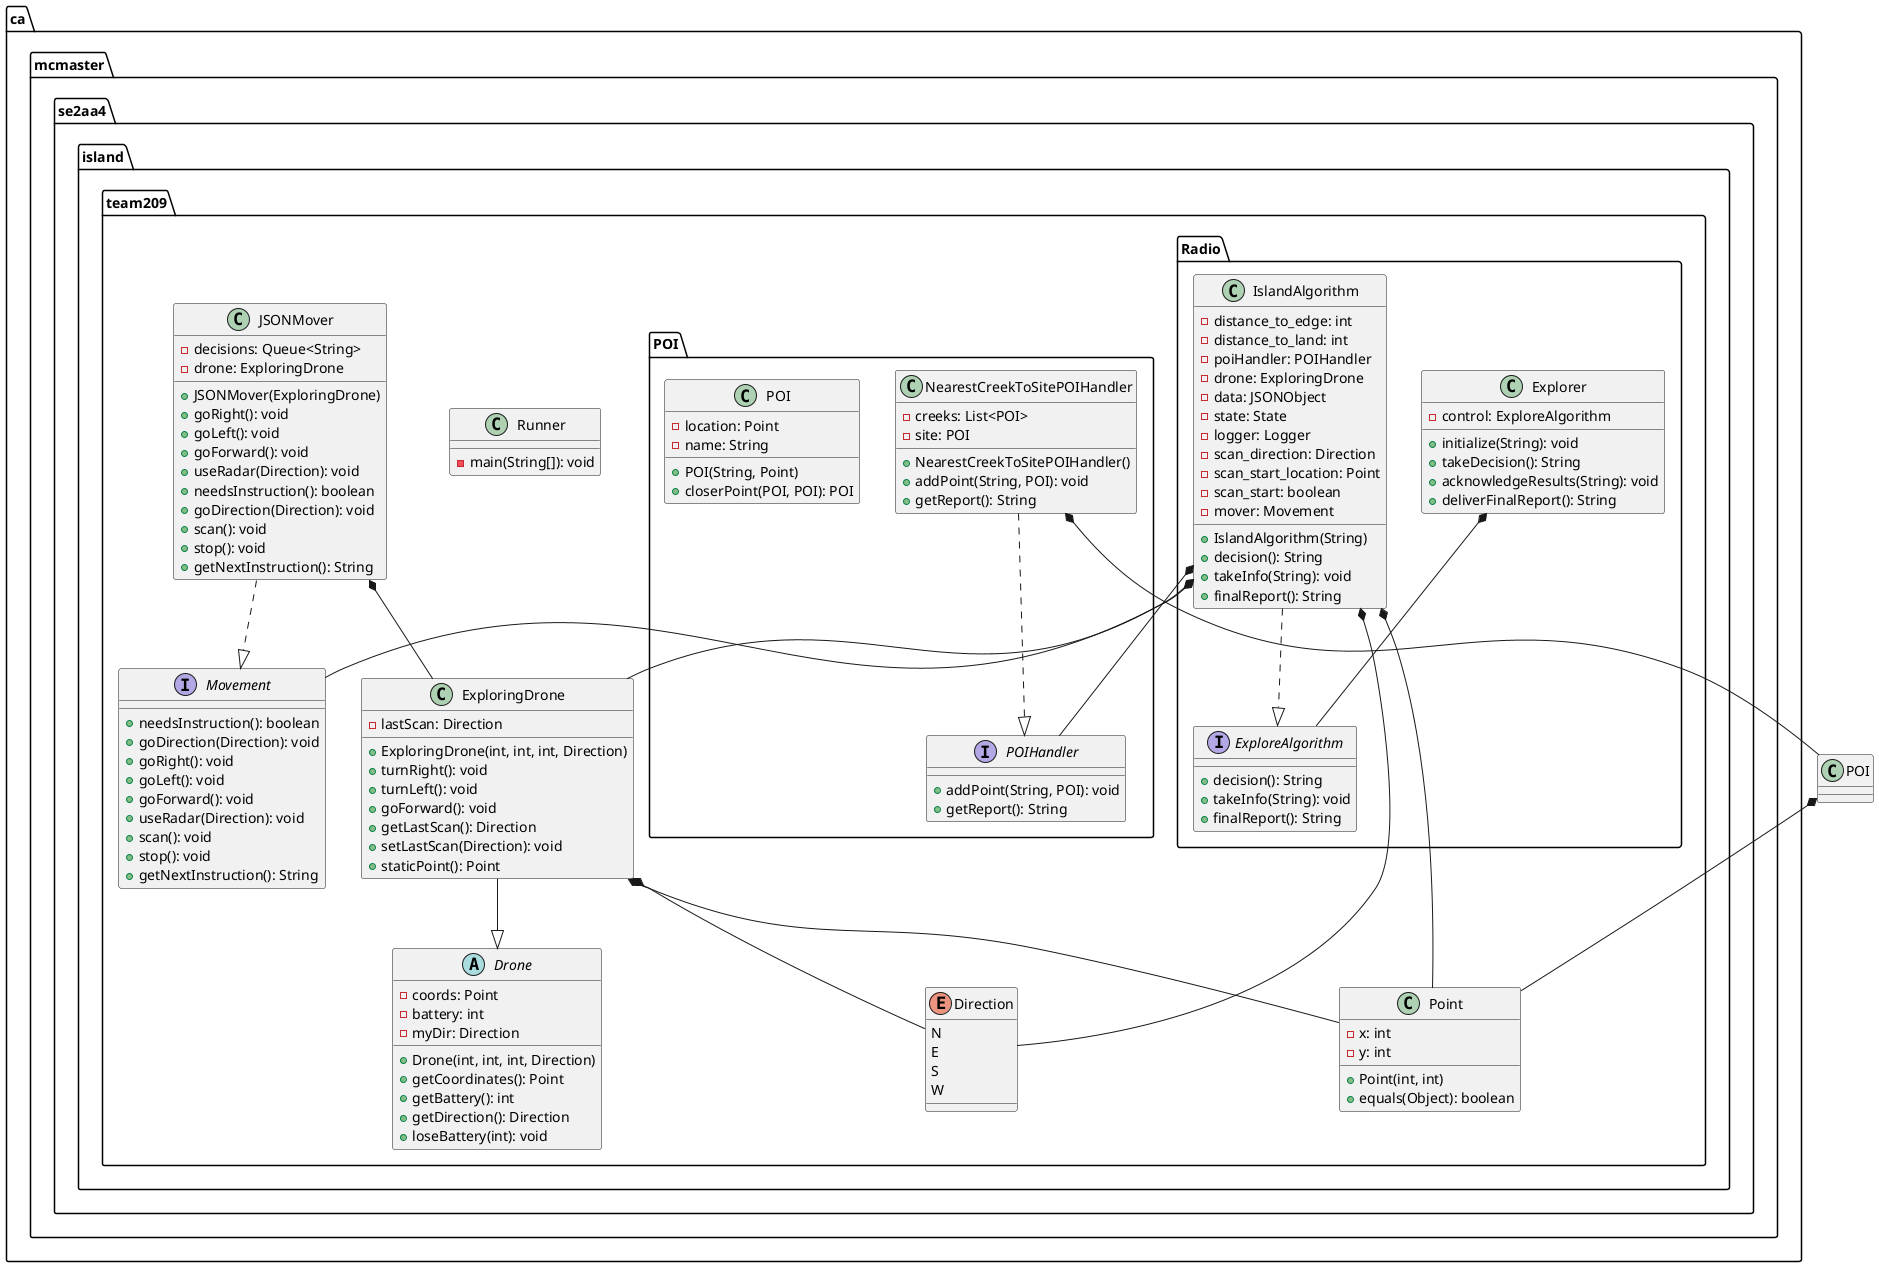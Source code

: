 @startuml Algorithm

package "ca.mcmaster.se2aa4.island.team209" {
    class Runner {
        - main(String[]): void
    }
    class Point {
        - x: int
        - y: int
        + Point(int, int)
        + equals(Object): boolean
    }
    interface Movement {
        + needsInstruction(): boolean
        + goDirection(Direction): void
        + goRight(): void
        + goLeft(): void
        + goForward(): void
        + useRadar(Direction): void
        + scan(): void
        + stop(): void
        + getNextInstruction(): String
    }
    class JSONMover {
        - decisions: Queue<String>
        - drone: ExploringDrone
        + JSONMover(ExploringDrone)
        + goRight(): void
        + goLeft(): void
        + goForward(): void
        + useRadar(Direction): void
        + needsInstruction(): boolean
        + goDirection(Direction): void
        + scan(): void
        + stop(): void
        + getNextInstruction(): String
    }
    class ExploringDrone {
        - lastScan: Direction
        + ExploringDrone(int, int, int, Direction)
        + turnRight(): void
        + turnLeft(): void
        + goForward(): void
        + getLastScan(): Direction
        + setLastScan(Direction): void
        + staticPoint(): Point
    }
    abstract class Drone {
        - coords: Point
        - battery: int
        - myDir: Direction
        + Drone(int, int, int, Direction)
        + getCoordinates(): Point
        + getBattery(): int
        + getDirection(): Direction
        + loseBattery(int): void
    }
    enum Direction {
        N
        E
        S
        W
    }
}

package "ca.mcmaster.se2aa4.island.team209.Radio" {
    class IslandAlgorithm {
        - distance_to_edge: int
        - distance_to_land: int
        - poiHandler: POIHandler
        - drone: ExploringDrone
        - data: JSONObject
        - state: State
        - logger: Logger
        - scan_direction: Direction
        - scan_start_location: Point
        - scan_start: boolean
        - mover: Movement
        + IslandAlgorithm(String)
        + decision(): String
        + takeInfo(String): void
        + finalReport(): String
    }
    interface ExploreAlgorithm {
        + decision(): String
        + takeInfo(String): void
        + finalReport(): String
    }
    class Explorer {
        - control: ExploreAlgorithm
        + initialize(String): void
        + takeDecision(): String
        + acknowledgeResults(String): void
        + deliverFinalReport(): String
    }
}

package "ca.mcmaster.se2aa4.island.team209.POI" {
    class NearestCreekToSitePOIHandler {
        - creeks: List<POI>
        - site: POI
        + NearestCreekToSitePOIHandler()
        + addPoint(String, POI): void
        + getReport(): String
    }
    class POI {
        - location: Point
        - name: String
        + POI(String, Point)
        + closerPoint(POI, POI): POI
    }
    interface POIHandler {
        + addPoint(String, POI): void
        + getReport(): String
    }
}


IslandAlgorithm *--  Movement
IslandAlgorithm *--  POIHandler
IslandAlgorithm *--  ExploringDrone
IslandAlgorithm *--  Point
IslandAlgorithm *--  Direction
IslandAlgorithm ..|> ExploreAlgorithm
Explorer *-- ExploreAlgorithm
POI *-- Point
ExploringDrone *-- Direction
ExploringDrone *-- Point
ExploringDrone --|> Drone
JSONMover ..|> Movement
JSONMover *-- ExploringDrone
NearestCreekToSitePOIHandler ..|> POIHandler
NearestCreekToSitePOIHandler *-- POI


